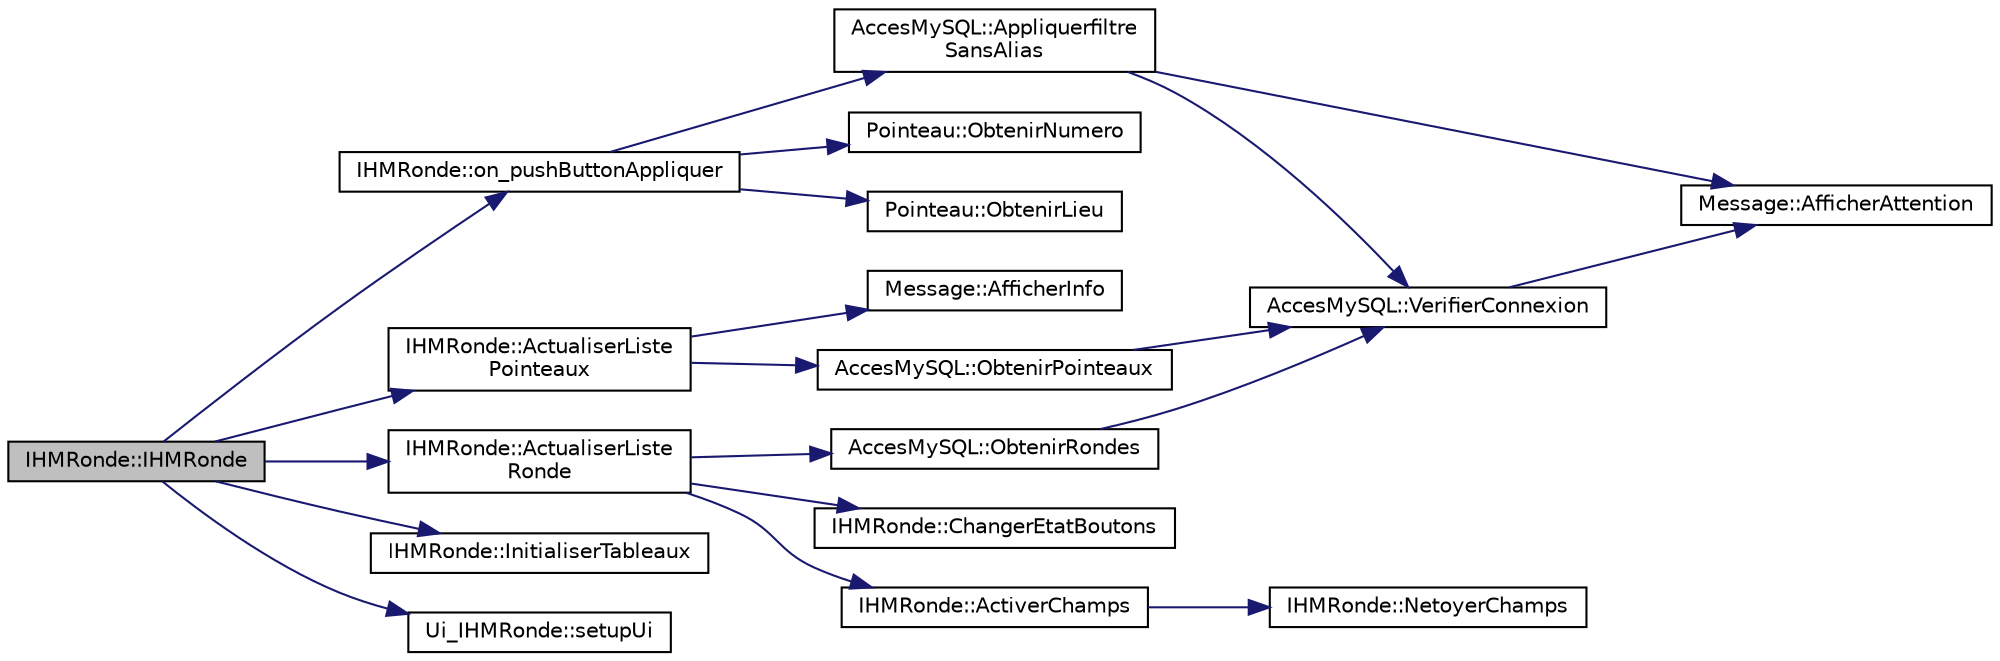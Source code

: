 digraph "IHMRonde::IHMRonde"
{
 // LATEX_PDF_SIZE
  edge [fontname="Helvetica",fontsize="10",labelfontname="Helvetica",labelfontsize="10"];
  node [fontname="Helvetica",fontsize="10",shape=record];
  rankdir="LR";
  Node1 [label="IHMRonde::IHMRonde",height=0.2,width=0.4,color="black", fillcolor="grey75", style="filled", fontcolor="black",tooltip="---------------—PUBLIC---------------—///"];
  Node1 -> Node2 [color="midnightblue",fontsize="10",style="solid",fontname="Helvetica"];
  Node2 [label="IHMRonde::ActualiserListe\lPointeaux",height=0.2,width=0.4,color="black", fillcolor="white", style="filled",URL="$class_i_h_m_ronde.html#ab334e10332dcb3cb30d2f07a181f5e2e",tooltip="IHMRonde::ActualiserListePointeaux Permet d'afficher tous les pointeau actif dans le tableaux des poi..."];
  Node2 -> Node3 [color="midnightblue",fontsize="10",style="solid",fontname="Helvetica"];
  Node3 [label="Message::AfficherInfo",height=0.2,width=0.4,color="black", fillcolor="white", style="filled",URL="$class_message.html#a9839b2e181c44721116b696f9b7e9dd7",tooltip="Message::AfficherInfo Permet d'afficher l'information passé en paramètre dans un popup."];
  Node2 -> Node4 [color="midnightblue",fontsize="10",style="solid",fontname="Helvetica"];
  Node4 [label="AccesMySQL::ObtenirPointeaux",height=0.2,width=0.4,color="black", fillcolor="white", style="filled",URL="$class_acces_my_s_q_l.html#a8b1720e4b2603e730c9e194f52bb4108",tooltip="AccesMySQL::ObtenirPointeau Permet d'obtenir la liste de tous les pointeaux présents dans la base de ..."];
  Node4 -> Node5 [color="midnightblue",fontsize="10",style="solid",fontname="Helvetica"];
  Node5 [label="AccesMySQL::VerifierConnexion",height=0.2,width=0.4,color="black", fillcolor="white", style="filled",URL="$class_acces_my_s_q_l.html#ae2b42d87939b253b3cccb1a69b49cc51",tooltip=" "];
  Node5 -> Node6 [color="midnightblue",fontsize="10",style="solid",fontname="Helvetica"];
  Node6 [label="Message::AfficherAttention",height=0.2,width=0.4,color="black", fillcolor="white", style="filled",URL="$class_message.html#ac86f47b97c03cd86df0f23a28ea8a0a9",tooltip="Message::AfficherAttention Permet d'afficher l'information passé en paramètre dans un popup avec une ..."];
  Node1 -> Node7 [color="midnightblue",fontsize="10",style="solid",fontname="Helvetica"];
  Node7 [label="IHMRonde::ActualiserListe\lRonde",height=0.2,width=0.4,color="black", fillcolor="white", style="filled",URL="$class_i_h_m_ronde.html#a85a95a0e12cafec0a148142110de3170",tooltip="IHMRonde::ActualiserListeRonde Permet d'actualiser la liste des rondes dans la combobox depuis la bas..."];
  Node7 -> Node8 [color="midnightblue",fontsize="10",style="solid",fontname="Helvetica"];
  Node8 [label="IHMRonde::ActiverChamps",height=0.2,width=0.4,color="black", fillcolor="white", style="filled",URL="$class_i_h_m_ronde.html#af580fbf9bfcf627b96079082877055d0",tooltip="IHMRonde::ActiverChamps Active ou désactive le champ nom et les tableaux de l'ihm selon le paramètre,..."];
  Node8 -> Node9 [color="midnightblue",fontsize="10",style="solid",fontname="Helvetica"];
  Node9 [label="IHMRonde::NetoyerChamps",height=0.2,width=0.4,color="black", fillcolor="white", style="filled",URL="$class_i_h_m_ronde.html#aac9d3faac4128e12df55faf925974c01",tooltip="IHMRonde::NetoyerChamps Permet de vider le champs nom et le tableau déroulement de la ronde."];
  Node7 -> Node10 [color="midnightblue",fontsize="10",style="solid",fontname="Helvetica"];
  Node10 [label="IHMRonde::ChangerEtatBoutons",height=0.2,width=0.4,color="black", fillcolor="white", style="filled",URL="$class_i_h_m_ronde.html#aa77f91ead67565768795095ce170d5de",tooltip="IHMRonde::ChangerEtatBoutons Permet de changer l'état des boutons sur l'ihm."];
  Node7 -> Node11 [color="midnightblue",fontsize="10",style="solid",fontname="Helvetica"];
  Node11 [label="AccesMySQL::ObtenirRondes",height=0.2,width=0.4,color="black", fillcolor="white", style="filled",URL="$class_acces_my_s_q_l.html#a595ad69b9e897ed6bb920ce52cd663b7",tooltip="AccesMySQL::ObtenirRondes Permet d'obtenir la liste de toutes les rondes présentes dans la base de do..."];
  Node11 -> Node5 [color="midnightblue",fontsize="10",style="solid",fontname="Helvetica"];
  Node1 -> Node12 [color="midnightblue",fontsize="10",style="solid",fontname="Helvetica"];
  Node12 [label="IHMRonde::InitialiserTableaux",height=0.2,width=0.4,color="black", fillcolor="white", style="filled",URL="$class_i_h_m_ronde.html#a210a5e16523d29860fb9535450893eb7",tooltip="---------------—PRIVATE---------------—///"];
  Node1 -> Node13 [color="midnightblue",fontsize="10",style="solid",fontname="Helvetica"];
  Node13 [label="IHMRonde::on_pushButtonAppliquer",height=0.2,width=0.4,color="black", fillcolor="white", style="filled",URL="$class_i_h_m_ronde.html#a46ae603c5ed812c7073a2c50d0ee874d",tooltip=" "];
  Node13 -> Node14 [color="midnightblue",fontsize="10",style="solid",fontname="Helvetica"];
  Node14 [label="AccesMySQL::Appliquerfiltre\lSansAlias",height=0.2,width=0.4,color="black", fillcolor="white", style="filled",URL="$class_acces_my_s_q_l.html#a52caeabd1957cc06e71303e4f88f23be",tooltip=" "];
  Node14 -> Node6 [color="midnightblue",fontsize="10",style="solid",fontname="Helvetica"];
  Node14 -> Node5 [color="midnightblue",fontsize="10",style="solid",fontname="Helvetica"];
  Node13 -> Node15 [color="midnightblue",fontsize="10",style="solid",fontname="Helvetica"];
  Node15 [label="Pointeau::ObtenirLieu",height=0.2,width=0.4,color="black", fillcolor="white", style="filled",URL="$class_pointeau.html#a17a1dde2eaf96112202b310895d76837",tooltip=" "];
  Node13 -> Node16 [color="midnightblue",fontsize="10",style="solid",fontname="Helvetica"];
  Node16 [label="Pointeau::ObtenirNumero",height=0.2,width=0.4,color="black", fillcolor="white", style="filled",URL="$class_pointeau.html#a672546ff0590453e095607e91f1f457c",tooltip=" "];
  Node1 -> Node17 [color="midnightblue",fontsize="10",style="solid",fontname="Helvetica"];
  Node17 [label="Ui_IHMRonde::setupUi",height=0.2,width=0.4,color="black", fillcolor="white", style="filled",URL="$class_ui___i_h_m_ronde.html#ad022a4d1394d03f308a247c9b34231a5",tooltip=" "];
}
